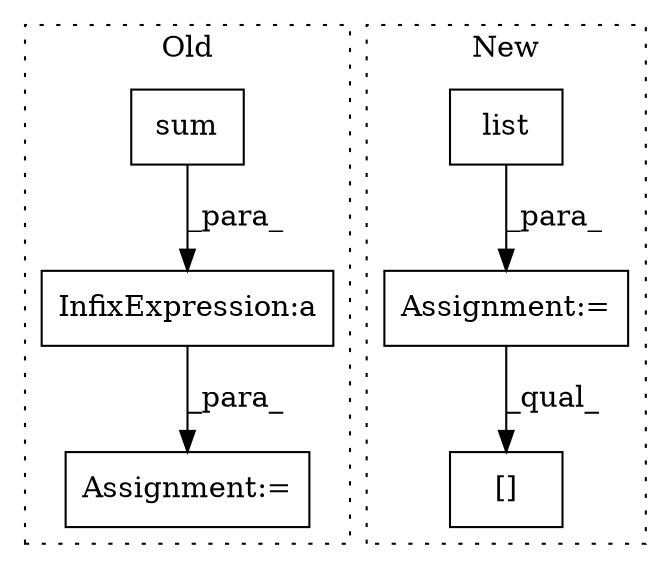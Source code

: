 digraph G {
subgraph cluster0 {
1 [label="sum" a="32" s="755,777" l="4,1" shape="box"];
4 [label="Assignment:=" a="7" s="1240" l="1" shape="box"];
5 [label="InfixExpression:a" a="27" s="1259" l="3" shape="box"];
label = "Old";
style="dotted";
}
subgraph cluster1 {
2 [label="list" a="32" s="1012,1037" l="5,1" shape="box"];
3 [label="Assignment:=" a="7" s="999" l="1" shape="box"];
6 [label="[]" a="2" s="1324,1333" l="8,1" shape="box"];
label = "New";
style="dotted";
}
1 -> 5 [label="_para_"];
2 -> 3 [label="_para_"];
3 -> 6 [label="_qual_"];
5 -> 4 [label="_para_"];
}